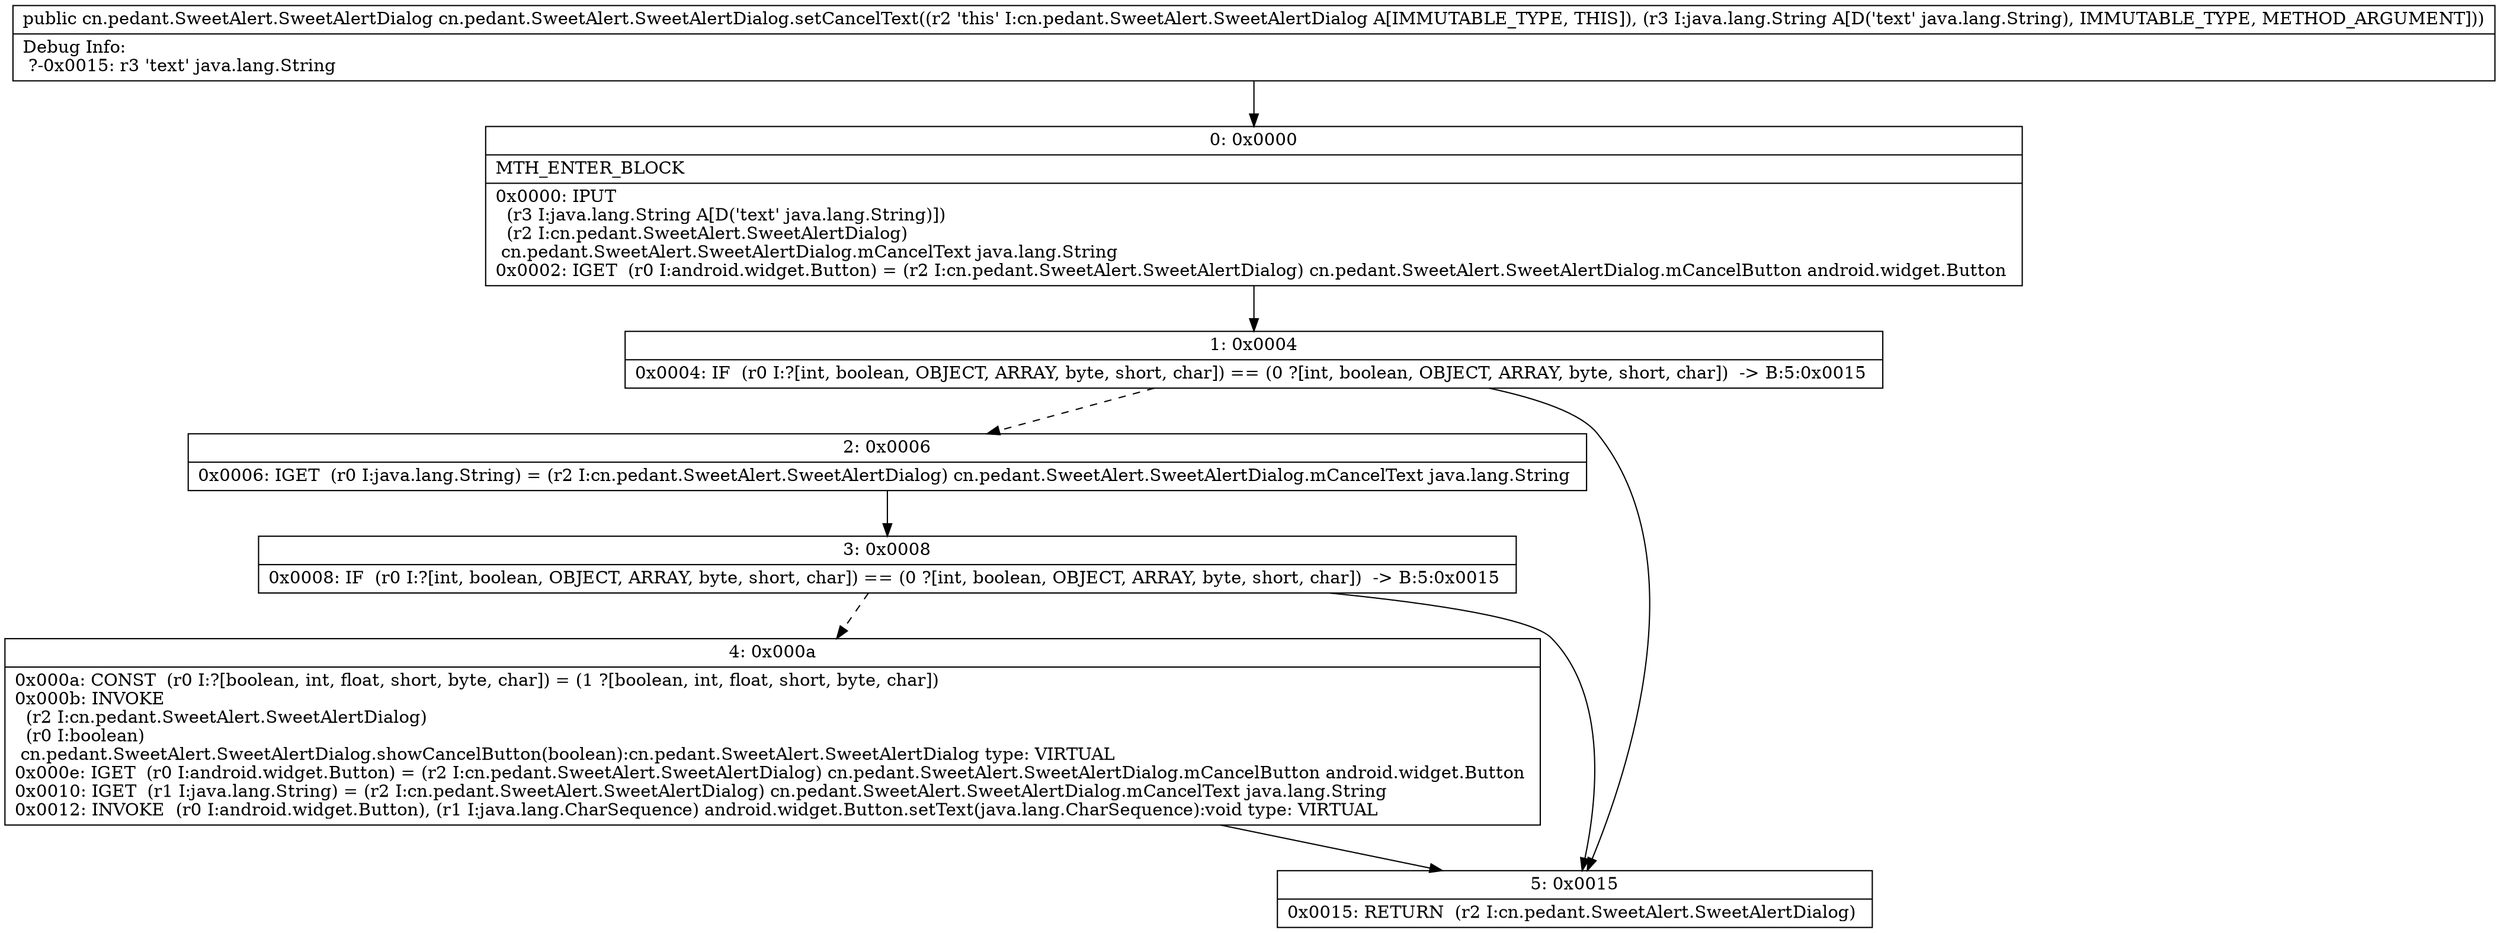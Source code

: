 digraph "CFG forcn.pedant.SweetAlert.SweetAlertDialog.setCancelText(Ljava\/lang\/String;)Lcn\/pedant\/SweetAlert\/SweetAlertDialog;" {
Node_0 [shape=record,label="{0\:\ 0x0000|MTH_ENTER_BLOCK\l|0x0000: IPUT  \l  (r3 I:java.lang.String A[D('text' java.lang.String)])\l  (r2 I:cn.pedant.SweetAlert.SweetAlertDialog)\l cn.pedant.SweetAlert.SweetAlertDialog.mCancelText java.lang.String \l0x0002: IGET  (r0 I:android.widget.Button) = (r2 I:cn.pedant.SweetAlert.SweetAlertDialog) cn.pedant.SweetAlert.SweetAlertDialog.mCancelButton android.widget.Button \l}"];
Node_1 [shape=record,label="{1\:\ 0x0004|0x0004: IF  (r0 I:?[int, boolean, OBJECT, ARRAY, byte, short, char]) == (0 ?[int, boolean, OBJECT, ARRAY, byte, short, char])  \-\> B:5:0x0015 \l}"];
Node_2 [shape=record,label="{2\:\ 0x0006|0x0006: IGET  (r0 I:java.lang.String) = (r2 I:cn.pedant.SweetAlert.SweetAlertDialog) cn.pedant.SweetAlert.SweetAlertDialog.mCancelText java.lang.String \l}"];
Node_3 [shape=record,label="{3\:\ 0x0008|0x0008: IF  (r0 I:?[int, boolean, OBJECT, ARRAY, byte, short, char]) == (0 ?[int, boolean, OBJECT, ARRAY, byte, short, char])  \-\> B:5:0x0015 \l}"];
Node_4 [shape=record,label="{4\:\ 0x000a|0x000a: CONST  (r0 I:?[boolean, int, float, short, byte, char]) = (1 ?[boolean, int, float, short, byte, char]) \l0x000b: INVOKE  \l  (r2 I:cn.pedant.SweetAlert.SweetAlertDialog)\l  (r0 I:boolean)\l cn.pedant.SweetAlert.SweetAlertDialog.showCancelButton(boolean):cn.pedant.SweetAlert.SweetAlertDialog type: VIRTUAL \l0x000e: IGET  (r0 I:android.widget.Button) = (r2 I:cn.pedant.SweetAlert.SweetAlertDialog) cn.pedant.SweetAlert.SweetAlertDialog.mCancelButton android.widget.Button \l0x0010: IGET  (r1 I:java.lang.String) = (r2 I:cn.pedant.SweetAlert.SweetAlertDialog) cn.pedant.SweetAlert.SweetAlertDialog.mCancelText java.lang.String \l0x0012: INVOKE  (r0 I:android.widget.Button), (r1 I:java.lang.CharSequence) android.widget.Button.setText(java.lang.CharSequence):void type: VIRTUAL \l}"];
Node_5 [shape=record,label="{5\:\ 0x0015|0x0015: RETURN  (r2 I:cn.pedant.SweetAlert.SweetAlertDialog) \l}"];
MethodNode[shape=record,label="{public cn.pedant.SweetAlert.SweetAlertDialog cn.pedant.SweetAlert.SweetAlertDialog.setCancelText((r2 'this' I:cn.pedant.SweetAlert.SweetAlertDialog A[IMMUTABLE_TYPE, THIS]), (r3 I:java.lang.String A[D('text' java.lang.String), IMMUTABLE_TYPE, METHOD_ARGUMENT]))  | Debug Info:\l  ?\-0x0015: r3 'text' java.lang.String\l}"];
MethodNode -> Node_0;
Node_0 -> Node_1;
Node_1 -> Node_2[style=dashed];
Node_1 -> Node_5;
Node_2 -> Node_3;
Node_3 -> Node_4[style=dashed];
Node_3 -> Node_5;
Node_4 -> Node_5;
}

